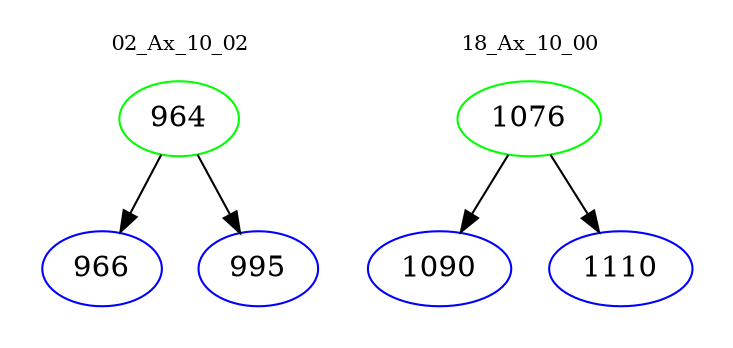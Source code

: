 digraph{
subgraph cluster_0 {
color = white
label = "02_Ax_10_02";
fontsize=10;
T0_964 [label="964", color="green"]
T0_964 -> T0_966 [color="black"]
T0_966 [label="966", color="blue"]
T0_964 -> T0_995 [color="black"]
T0_995 [label="995", color="blue"]
}
subgraph cluster_1 {
color = white
label = "18_Ax_10_00";
fontsize=10;
T1_1076 [label="1076", color="green"]
T1_1076 -> T1_1090 [color="black"]
T1_1090 [label="1090", color="blue"]
T1_1076 -> T1_1110 [color="black"]
T1_1110 [label="1110", color="blue"]
}
}
